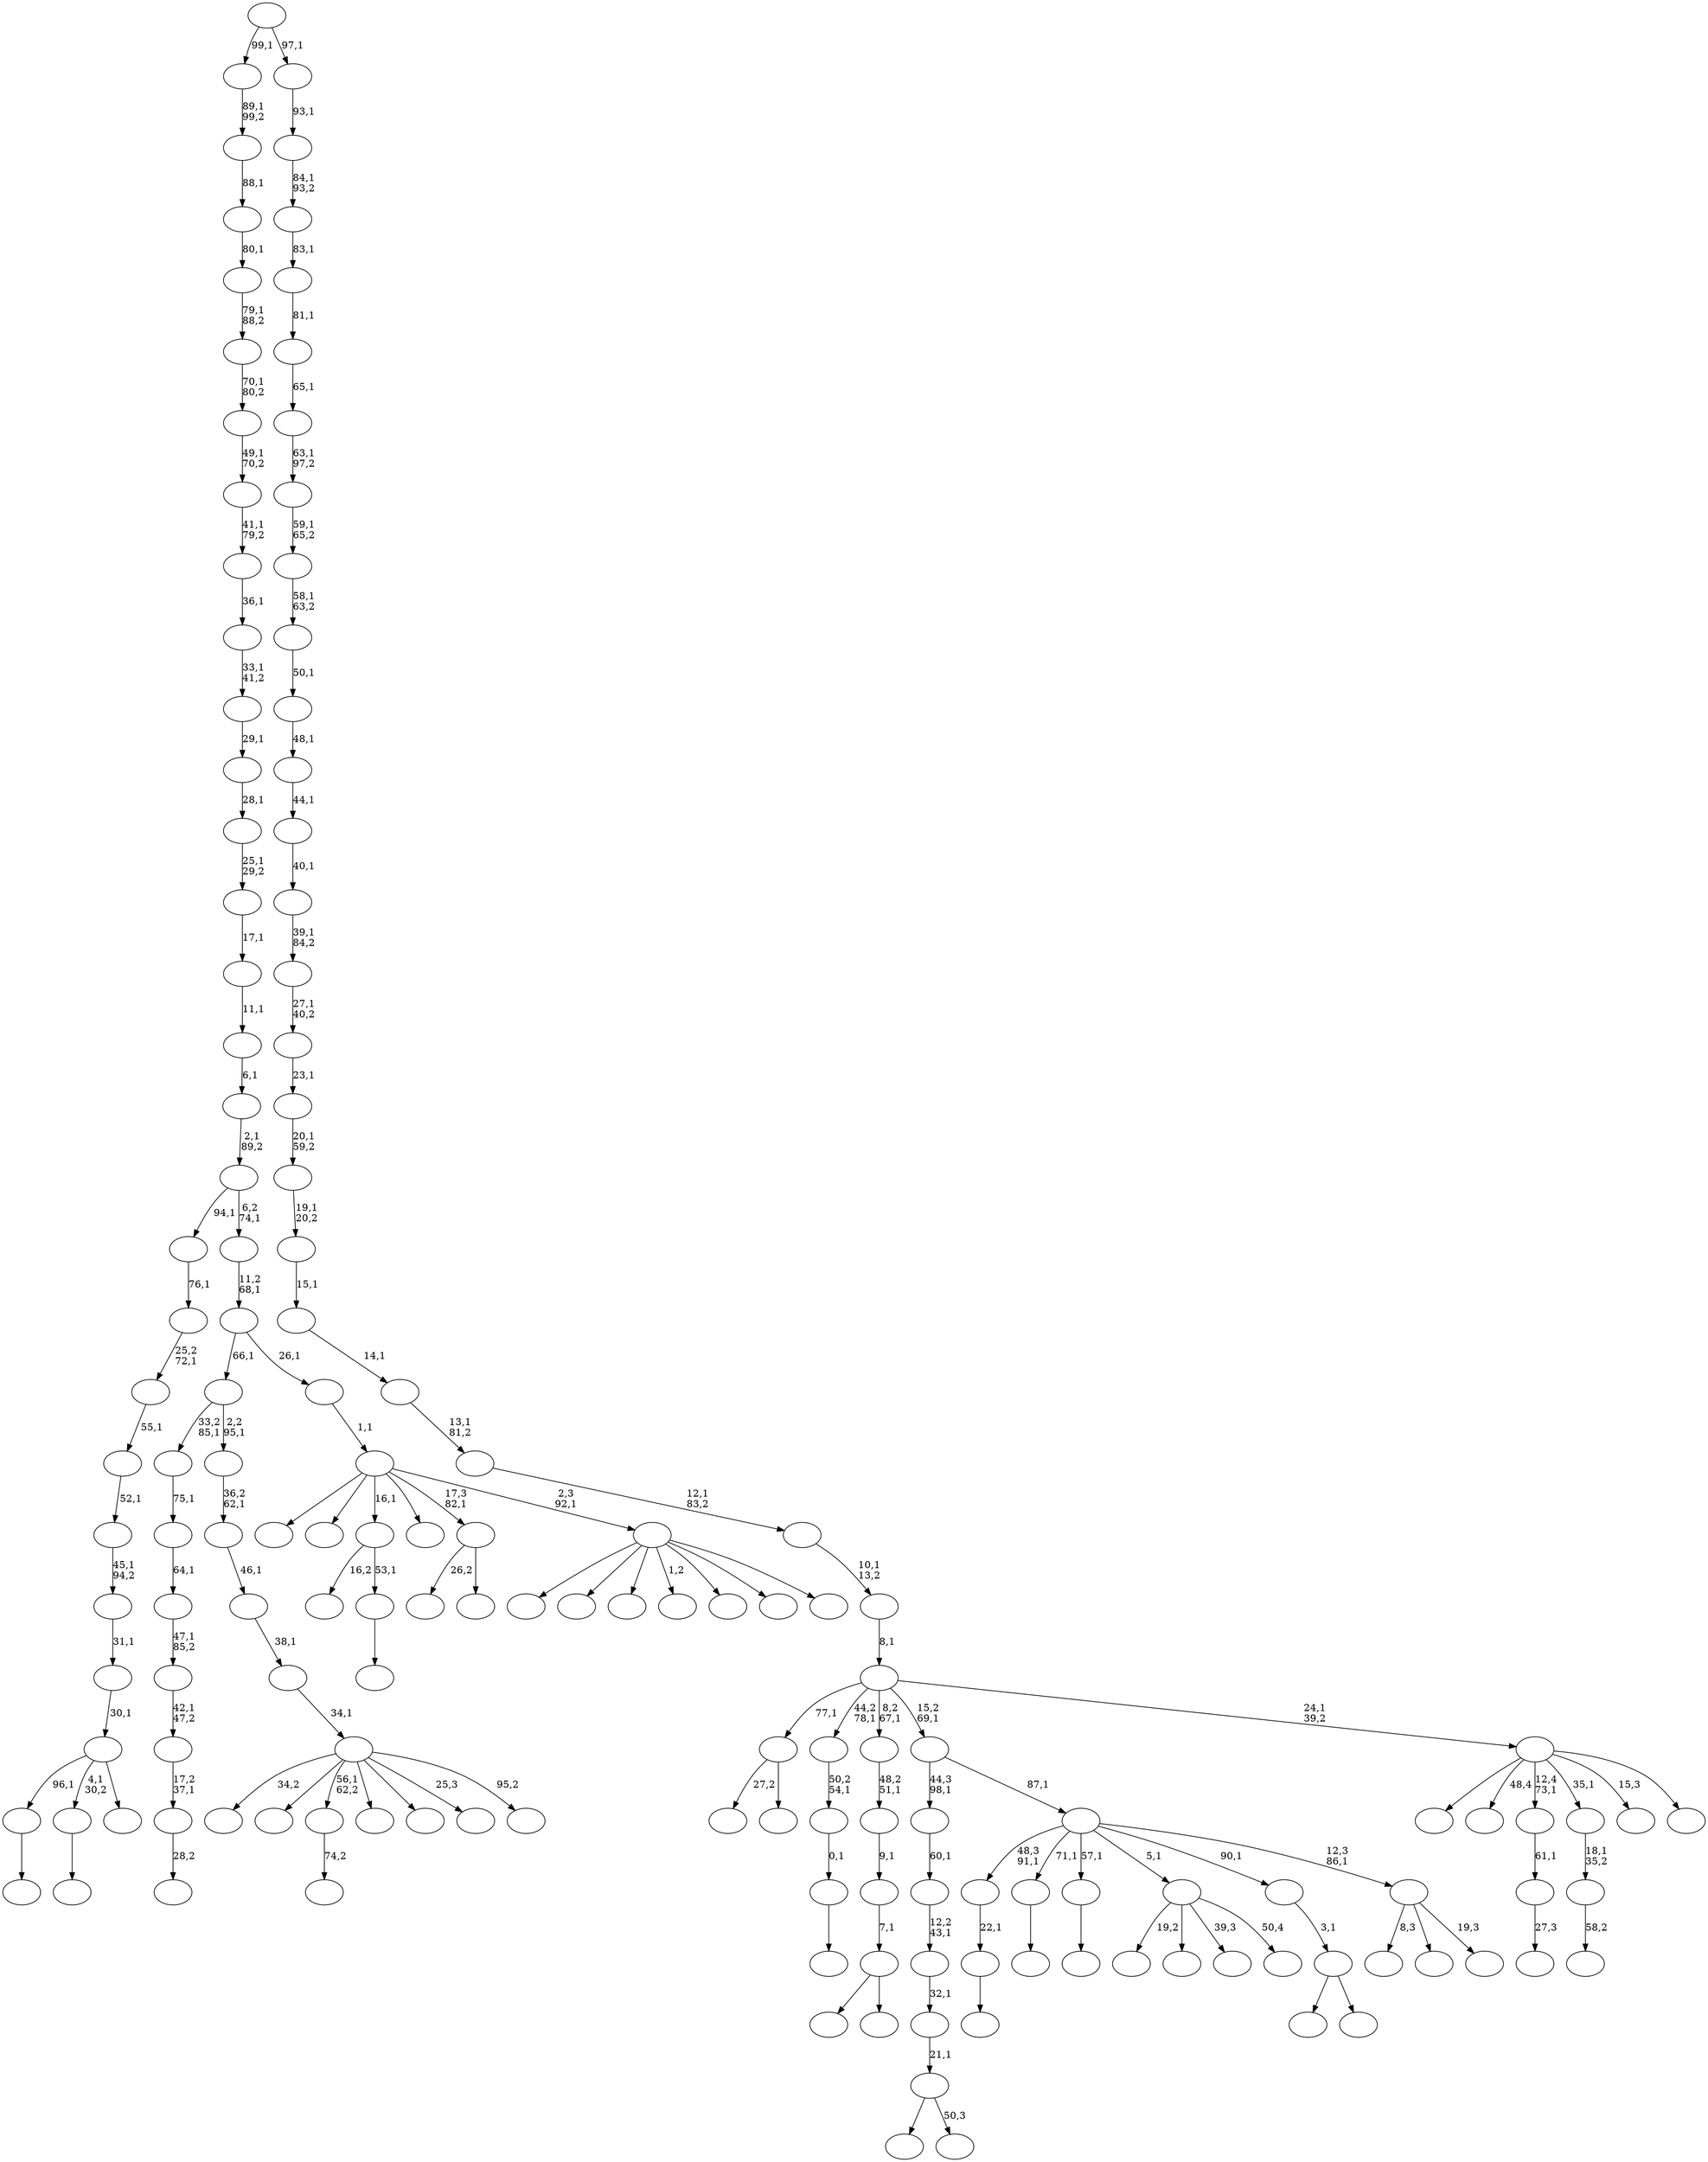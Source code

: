 digraph T {
	150 [label=""]
	149 [label=""]
	148 [label=""]
	147 [label=""]
	146 [label=""]
	145 [label=""]
	144 [label=""]
	143 [label=""]
	142 [label=""]
	141 [label=""]
	140 [label=""]
	139 [label=""]
	138 [label=""]
	137 [label=""]
	136 [label=""]
	135 [label=""]
	134 [label=""]
	133 [label=""]
	132 [label=""]
	131 [label=""]
	130 [label=""]
	129 [label=""]
	128 [label=""]
	127 [label=""]
	126 [label=""]
	125 [label=""]
	124 [label=""]
	123 [label=""]
	122 [label=""]
	121 [label=""]
	120 [label=""]
	119 [label=""]
	118 [label=""]
	117 [label=""]
	116 [label=""]
	115 [label=""]
	114 [label=""]
	113 [label=""]
	112 [label=""]
	111 [label=""]
	110 [label=""]
	109 [label=""]
	108 [label=""]
	107 [label=""]
	106 [label=""]
	105 [label=""]
	104 [label=""]
	103 [label=""]
	102 [label=""]
	101 [label=""]
	100 [label=""]
	99 [label=""]
	98 [label=""]
	97 [label=""]
	96 [label=""]
	95 [label=""]
	94 [label=""]
	93 [label=""]
	92 [label=""]
	91 [label=""]
	90 [label=""]
	89 [label=""]
	88 [label=""]
	87 [label=""]
	86 [label=""]
	85 [label=""]
	84 [label=""]
	83 [label=""]
	82 [label=""]
	81 [label=""]
	80 [label=""]
	79 [label=""]
	78 [label=""]
	77 [label=""]
	76 [label=""]
	75 [label=""]
	74 [label=""]
	73 [label=""]
	72 [label=""]
	71 [label=""]
	70 [label=""]
	69 [label=""]
	68 [label=""]
	67 [label=""]
	66 [label=""]
	65 [label=""]
	64 [label=""]
	63 [label=""]
	62 [label=""]
	61 [label=""]
	60 [label=""]
	59 [label=""]
	58 [label=""]
	57 [label=""]
	56 [label=""]
	55 [label=""]
	54 [label=""]
	53 [label=""]
	52 [label=""]
	51 [label=""]
	50 [label=""]
	49 [label=""]
	48 [label=""]
	47 [label=""]
	46 [label=""]
	45 [label=""]
	44 [label=""]
	43 [label=""]
	42 [label=""]
	41 [label=""]
	40 [label=""]
	39 [label=""]
	38 [label=""]
	37 [label=""]
	36 [label=""]
	35 [label=""]
	34 [label=""]
	33 [label=""]
	32 [label=""]
	31 [label=""]
	30 [label=""]
	29 [label=""]
	28 [label=""]
	27 [label=""]
	26 [label=""]
	25 [label=""]
	24 [label=""]
	23 [label=""]
	22 [label=""]
	21 [label=""]
	20 [label=""]
	19 [label=""]
	18 [label=""]
	17 [label=""]
	16 [label=""]
	15 [label=""]
	14 [label=""]
	13 [label=""]
	12 [label=""]
	11 [label=""]
	10 [label=""]
	9 [label=""]
	8 [label=""]
	7 [label=""]
	6 [label=""]
	5 [label=""]
	4 [label=""]
	3 [label=""]
	2 [label=""]
	1 [label=""]
	0 [label=""]
	143 -> 144 [label=""]
	139 -> 140 [label=""]
	138 -> 139 [label="22,1"]
	130 -> 133 [label="27,2"]
	130 -> 131 [label=""]
	128 -> 129 [label=""]
	126 -> 127 [label="74,2"]
	123 -> 124 [label=""]
	122 -> 145 [label="16,2"]
	122 -> 123 [label="53,1"]
	120 -> 121 [label="28,2"]
	119 -> 120 [label="17,2\n37,1"]
	118 -> 119 [label="42,1\n47,2"]
	117 -> 118 [label="47,1\n85,2"]
	116 -> 117 [label="64,1"]
	115 -> 116 [label="75,1"]
	111 -> 112 [label=""]
	108 -> 137 [label=""]
	108 -> 109 [label="50,3"]
	107 -> 108 [label="21,1"]
	106 -> 107 [label="32,1"]
	105 -> 106 [label="12,2\n43,1"]
	104 -> 105 [label="60,1"]
	102 -> 103 [label=""]
	101 -> 102 [label="0,1"]
	100 -> 101 [label="50,2\n54,1"]
	95 -> 146 [label="26,2"]
	95 -> 96 [label=""]
	92 -> 93 [label=""]
	90 -> 91 [label="27,3"]
	89 -> 90 [label="61,1"]
	87 -> 88 [label="58,2"]
	86 -> 87 [label="18,1\n35,2"]
	83 -> 150 [label="19,2"]
	83 -> 113 [label=""]
	83 -> 98 [label="39,3"]
	83 -> 84 [label="50,4"]
	81 -> 110 [label=""]
	81 -> 82 [label=""]
	80 -> 81 [label="3,1"]
	77 -> 142 [label=""]
	77 -> 78 [label=""]
	76 -> 77 [label="7,1"]
	75 -> 76 [label="9,1"]
	74 -> 75 [label="48,2\n51,1"]
	72 -> 143 [label="96,1"]
	72 -> 92 [label="4,1\n30,2"]
	72 -> 73 [label=""]
	71 -> 72 [label="30,1"]
	70 -> 71 [label="31,1"]
	69 -> 70 [label="45,1\n94,2"]
	68 -> 69 [label="52,1"]
	67 -> 68 [label="55,1"]
	66 -> 67 [label="25,2\n72,1"]
	65 -> 66 [label="76,1"]
	62 -> 135 [label="34,2"]
	62 -> 134 [label=""]
	62 -> 126 [label="56,1\n62,2"]
	62 -> 125 [label=""]
	62 -> 97 [label=""]
	62 -> 94 [label="25,3"]
	62 -> 63 [label="95,2"]
	61 -> 62 [label="34,1"]
	60 -> 61 [label="38,1"]
	59 -> 60 [label="46,1"]
	58 -> 59 [label="36,2\n62,1"]
	57 -> 115 [label="33,2\n85,1"]
	57 -> 58 [label="2,2\n95,1"]
	54 -> 136 [label="8,3"]
	54 -> 64 [label=""]
	54 -> 55 [label="19,3"]
	53 -> 138 [label="48,3\n91,1"]
	53 -> 128 [label="71,1"]
	53 -> 111 [label="57,1"]
	53 -> 83 [label="5,1"]
	53 -> 80 [label="90,1"]
	53 -> 54 [label="12,3\n86,1"]
	52 -> 104 [label="44,3\n98,1"]
	52 -> 53 [label="87,1"]
	48 -> 149 [label=""]
	48 -> 141 [label=""]
	48 -> 79 [label=""]
	48 -> 56 [label="1,2"]
	48 -> 51 [label=""]
	48 -> 50 [label=""]
	48 -> 49 [label=""]
	47 -> 147 [label=""]
	47 -> 132 [label=""]
	47 -> 122 [label="16,1"]
	47 -> 99 [label=""]
	47 -> 95 [label="17,3\n82,1"]
	47 -> 48 [label="2,3\n92,1"]
	46 -> 47 [label="1,1"]
	45 -> 57 [label="66,1"]
	45 -> 46 [label="26,1"]
	44 -> 45 [label="11,2\n68,1"]
	43 -> 65 [label="94,1"]
	43 -> 44 [label="6,2\n74,1"]
	42 -> 43 [label="2,1\n89,2"]
	41 -> 42 [label="6,1"]
	40 -> 41 [label="11,1"]
	39 -> 40 [label="17,1"]
	38 -> 39 [label="25,1\n29,2"]
	37 -> 38 [label="28,1"]
	36 -> 37 [label="29,1"]
	35 -> 36 [label="33,1\n41,2"]
	34 -> 35 [label="36,1"]
	33 -> 34 [label="41,1\n79,2"]
	32 -> 33 [label="49,1\n70,2"]
	31 -> 32 [label="70,1\n80,2"]
	30 -> 31 [label="79,1\n88,2"]
	29 -> 30 [label="80,1"]
	28 -> 29 [label="88,1"]
	27 -> 28 [label="89,1\n99,2"]
	25 -> 148 [label=""]
	25 -> 114 [label="48,4"]
	25 -> 89 [label="12,4\n73,1"]
	25 -> 86 [label="35,1"]
	25 -> 85 [label="15,3"]
	25 -> 26 [label=""]
	24 -> 130 [label="77,1"]
	24 -> 100 [label="44,2\n78,1"]
	24 -> 74 [label="8,2\n67,1"]
	24 -> 52 [label="15,2\n69,1"]
	24 -> 25 [label="24,1\n39,2"]
	23 -> 24 [label="8,1"]
	22 -> 23 [label="10,1\n13,2"]
	21 -> 22 [label="12,1\n83,2"]
	20 -> 21 [label="13,1\n81,2"]
	19 -> 20 [label="14,1"]
	18 -> 19 [label="15,1"]
	17 -> 18 [label="19,1\n20,2"]
	16 -> 17 [label="20,1\n59,2"]
	15 -> 16 [label="23,1"]
	14 -> 15 [label="27,1\n40,2"]
	13 -> 14 [label="39,1\n84,2"]
	12 -> 13 [label="40,1"]
	11 -> 12 [label="44,1"]
	10 -> 11 [label="48,1"]
	9 -> 10 [label="50,1"]
	8 -> 9 [label="58,1\n63,2"]
	7 -> 8 [label="59,1\n65,2"]
	6 -> 7 [label="63,1\n97,2"]
	5 -> 6 [label="65,1"]
	4 -> 5 [label="81,1"]
	3 -> 4 [label="83,1"]
	2 -> 3 [label="84,1\n93,2"]
	1 -> 2 [label="93,1"]
	0 -> 27 [label="99,1"]
	0 -> 1 [label="97,1"]
}
